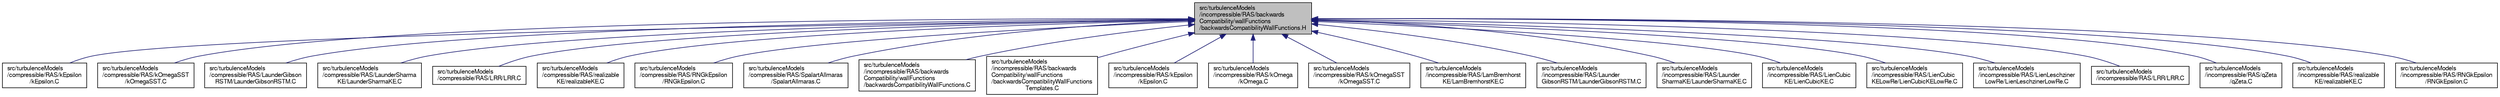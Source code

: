 digraph "src/turbulenceModels/incompressible/RAS/backwardsCompatibility/wallFunctions/backwardsCompatibilityWallFunctions.H"
{
  bgcolor="transparent";
  edge [fontname="FreeSans",fontsize="10",labelfontname="FreeSans",labelfontsize="10"];
  node [fontname="FreeSans",fontsize="10",shape=record];
  Node268 [label="src/turbulenceModels\l/incompressible/RAS/backwards\lCompatibility/wallFunctions\l/backwardsCompatibilityWallFunctions.H",height=0.2,width=0.4,color="black", fillcolor="grey75", style="filled", fontcolor="black"];
  Node268 -> Node269 [dir="back",color="midnightblue",fontsize="10",style="solid",fontname="FreeSans"];
  Node269 [label="src/turbulenceModels\l/compressible/RAS/kEpsilon\l/kEpsilon.C",height=0.2,width=0.4,color="black",URL="$a40121.html"];
  Node268 -> Node270 [dir="back",color="midnightblue",fontsize="10",style="solid",fontname="FreeSans"];
  Node270 [label="src/turbulenceModels\l/compressible/RAS/kOmegaSST\l/kOmegaSST.C",height=0.2,width=0.4,color="black",URL="$a40139.html"];
  Node268 -> Node271 [dir="back",color="midnightblue",fontsize="10",style="solid",fontname="FreeSans"];
  Node271 [label="src/turbulenceModels\l/compressible/RAS/LaunderGibson\lRSTM/LaunderGibsonRSTM.C",height=0.2,width=0.4,color="black",URL="$a40151.html"];
  Node268 -> Node272 [dir="back",color="midnightblue",fontsize="10",style="solid",fontname="FreeSans"];
  Node272 [label="src/turbulenceModels\l/compressible/RAS/LaunderSharma\lKE/LaunderSharmaKE.C",height=0.2,width=0.4,color="black",URL="$a40163.html"];
  Node268 -> Node273 [dir="back",color="midnightblue",fontsize="10",style="solid",fontname="FreeSans"];
  Node273 [label="src/turbulenceModels\l/compressible/RAS/LRR/LRR.C",height=0.2,width=0.4,color="black",URL="$a40175.html"];
  Node268 -> Node274 [dir="back",color="midnightblue",fontsize="10",style="solid",fontname="FreeSans"];
  Node274 [label="src/turbulenceModels\l/compressible/RAS/realizable\lKE/realizableKE.C",height=0.2,width=0.4,color="black",URL="$a40211.html"];
  Node268 -> Node275 [dir="back",color="midnightblue",fontsize="10",style="solid",fontname="FreeSans"];
  Node275 [label="src/turbulenceModels\l/compressible/RAS/RNGkEpsilon\l/RNGkEpsilon.C",height=0.2,width=0.4,color="black",URL="$a40223.html"];
  Node268 -> Node276 [dir="back",color="midnightblue",fontsize="10",style="solid",fontname="FreeSans"];
  Node276 [label="src/turbulenceModels\l/compressible/RAS/SpalartAllmaras\l/SpalartAllmaras.C",height=0.2,width=0.4,color="black",URL="$a39878.html"];
  Node268 -> Node277 [dir="back",color="midnightblue",fontsize="10",style="solid",fontname="FreeSans"];
  Node277 [label="src/turbulenceModels\l/incompressible/RAS/backwards\lCompatibility/wallFunctions\l/backwardsCompatibilityWallFunctions.C",height=0.2,width=0.4,color="black",URL="$a39914.html"];
  Node268 -> Node278 [dir="back",color="midnightblue",fontsize="10",style="solid",fontname="FreeSans"];
  Node278 [label="src/turbulenceModels\l/incompressible/RAS/backwards\lCompatibility/wallFunctions\l/backwardsCompatibilityWallFunctions\lTemplates.C",height=0.2,width=0.4,color="black",URL="$a39926.html"];
  Node268 -> Node279 [dir="back",color="midnightblue",fontsize="10",style="solid",fontname="FreeSans"];
  Node279 [label="src/turbulenceModels\l/incompressible/RAS/kEpsilon\l/kEpsilon.C",height=0.2,width=0.4,color="black",URL="$a40124.html"];
  Node268 -> Node280 [dir="back",color="midnightblue",fontsize="10",style="solid",fontname="FreeSans"];
  Node280 [label="src/turbulenceModels\l/incompressible/RAS/kOmega\l/kOmega.C",height=0.2,width=0.4,color="black",URL="$a17576.html"];
  Node268 -> Node281 [dir="back",color="midnightblue",fontsize="10",style="solid",fontname="FreeSans"];
  Node281 [label="src/turbulenceModels\l/incompressible/RAS/kOmegaSST\l/kOmegaSST.C",height=0.2,width=0.4,color="black",URL="$a40142.html"];
  Node268 -> Node282 [dir="back",color="midnightblue",fontsize="10",style="solid",fontname="FreeSans"];
  Node282 [label="src/turbulenceModels\l/incompressible/RAS/LamBremhorst\lKE/LamBremhorstKE.C",height=0.2,width=0.4,color="black",URL="$a17582.html"];
  Node268 -> Node283 [dir="back",color="midnightblue",fontsize="10",style="solid",fontname="FreeSans"];
  Node283 [label="src/turbulenceModels\l/incompressible/RAS/Launder\lGibsonRSTM/LaunderGibsonRSTM.C",height=0.2,width=0.4,color="black",URL="$a40154.html"];
  Node268 -> Node284 [dir="back",color="midnightblue",fontsize="10",style="solid",fontname="FreeSans"];
  Node284 [label="src/turbulenceModels\l/incompressible/RAS/Launder\lSharmaKE/LaunderSharmaKE.C",height=0.2,width=0.4,color="black",URL="$a40166.html"];
  Node268 -> Node285 [dir="back",color="midnightblue",fontsize="10",style="solid",fontname="FreeSans"];
  Node285 [label="src/turbulenceModels\l/incompressible/RAS/LienCubic\lKE/LienCubicKE.C",height=0.2,width=0.4,color="black",URL="$a17588.html"];
  Node268 -> Node286 [dir="back",color="midnightblue",fontsize="10",style="solid",fontname="FreeSans"];
  Node286 [label="src/turbulenceModels\l/incompressible/RAS/LienCubic\lKELowRe/LienCubicKELowRe.C",height=0.2,width=0.4,color="black",URL="$a17594.html"];
  Node268 -> Node287 [dir="back",color="midnightblue",fontsize="10",style="solid",fontname="FreeSans"];
  Node287 [label="src/turbulenceModels\l/incompressible/RAS/LienLeschziner\lLowRe/LienLeschzinerLowRe.C",height=0.2,width=0.4,color="black",URL="$a17603.html"];
  Node268 -> Node288 [dir="back",color="midnightblue",fontsize="10",style="solid",fontname="FreeSans"];
  Node288 [label="src/turbulenceModels\l/incompressible/RAS/LRR/LRR.C",height=0.2,width=0.4,color="black",URL="$a40178.html"];
  Node268 -> Node289 [dir="back",color="midnightblue",fontsize="10",style="solid",fontname="FreeSans"];
  Node289 [label="src/turbulenceModels\l/incompressible/RAS/qZeta\l/qZeta.C",height=0.2,width=0.4,color="black",URL="$a17618.html"];
  Node268 -> Node290 [dir="back",color="midnightblue",fontsize="10",style="solid",fontname="FreeSans"];
  Node290 [label="src/turbulenceModels\l/incompressible/RAS/realizable\lKE/realizableKE.C",height=0.2,width=0.4,color="black",URL="$a40214.html"];
  Node268 -> Node291 [dir="back",color="midnightblue",fontsize="10",style="solid",fontname="FreeSans"];
  Node291 [label="src/turbulenceModels\l/incompressible/RAS/RNGkEpsilon\l/RNGkEpsilon.C",height=0.2,width=0.4,color="black",URL="$a40226.html"];
}
